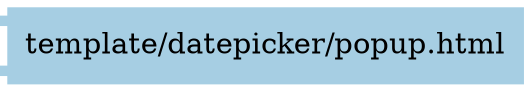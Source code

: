 digraph dependencies {
  node[shape="component",style="filled",colorscheme=paired12]


    node[shape="component"]
    "template/datepicker/popup.html"[label="template/datepicker/popup.html", color=1]

    


    node[shape="ellipse"]
    


    

    

    

    node[shape="cds"]
    

    









    node[shape="ellipse",style="filled", color=9]
    

    


    

    

    

    


}
